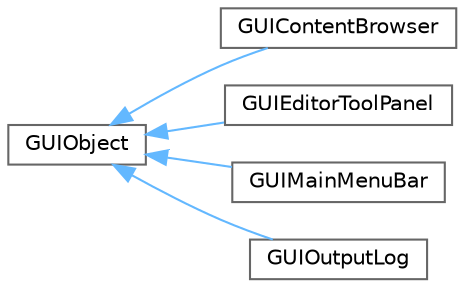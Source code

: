 digraph "Иерархия классов. Графический вид."
{
 // LATEX_PDF_SIZE
  bgcolor="transparent";
  edge [fontname=Helvetica,fontsize=10,labelfontname=Helvetica,labelfontsize=10];
  node [fontname=Helvetica,fontsize=10,shape=box,height=0.2,width=0.4];
  rankdir="LR";
  Node0 [id="Node000000",label="GUIObject",height=0.2,width=0.4,color="grey40", fillcolor="white", style="filled",URL="$class_g_u_i_object.html",tooltip=" "];
  Node0 -> Node1 [id="edge1_Node000000_Node000001",dir="back",color="steelblue1",style="solid",tooltip=" "];
  Node1 [id="Node000001",label="GUIContentBrowser",height=0.2,width=0.4,color="grey40", fillcolor="white", style="filled",URL="$class_g_u_i_content_browser.html",tooltip=" "];
  Node0 -> Node2 [id="edge2_Node000000_Node000002",dir="back",color="steelblue1",style="solid",tooltip=" "];
  Node2 [id="Node000002",label="GUIEditorToolPanel",height=0.2,width=0.4,color="grey40", fillcolor="white", style="filled",URL="$class_g_u_i_editor_tool_panel.html",tooltip=" "];
  Node0 -> Node3 [id="edge3_Node000000_Node000003",dir="back",color="steelblue1",style="solid",tooltip=" "];
  Node3 [id="Node000003",label="GUIMainMenuBar",height=0.2,width=0.4,color="grey40", fillcolor="white", style="filled",URL="$class_g_u_i_main_menu_bar.html",tooltip=" "];
  Node0 -> Node4 [id="edge4_Node000000_Node000004",dir="back",color="steelblue1",style="solid",tooltip=" "];
  Node4 [id="Node000004",label="GUIOutputLog",height=0.2,width=0.4,color="grey40", fillcolor="white", style="filled",URL="$class_g_u_i_output_log.html",tooltip=" "];
}
